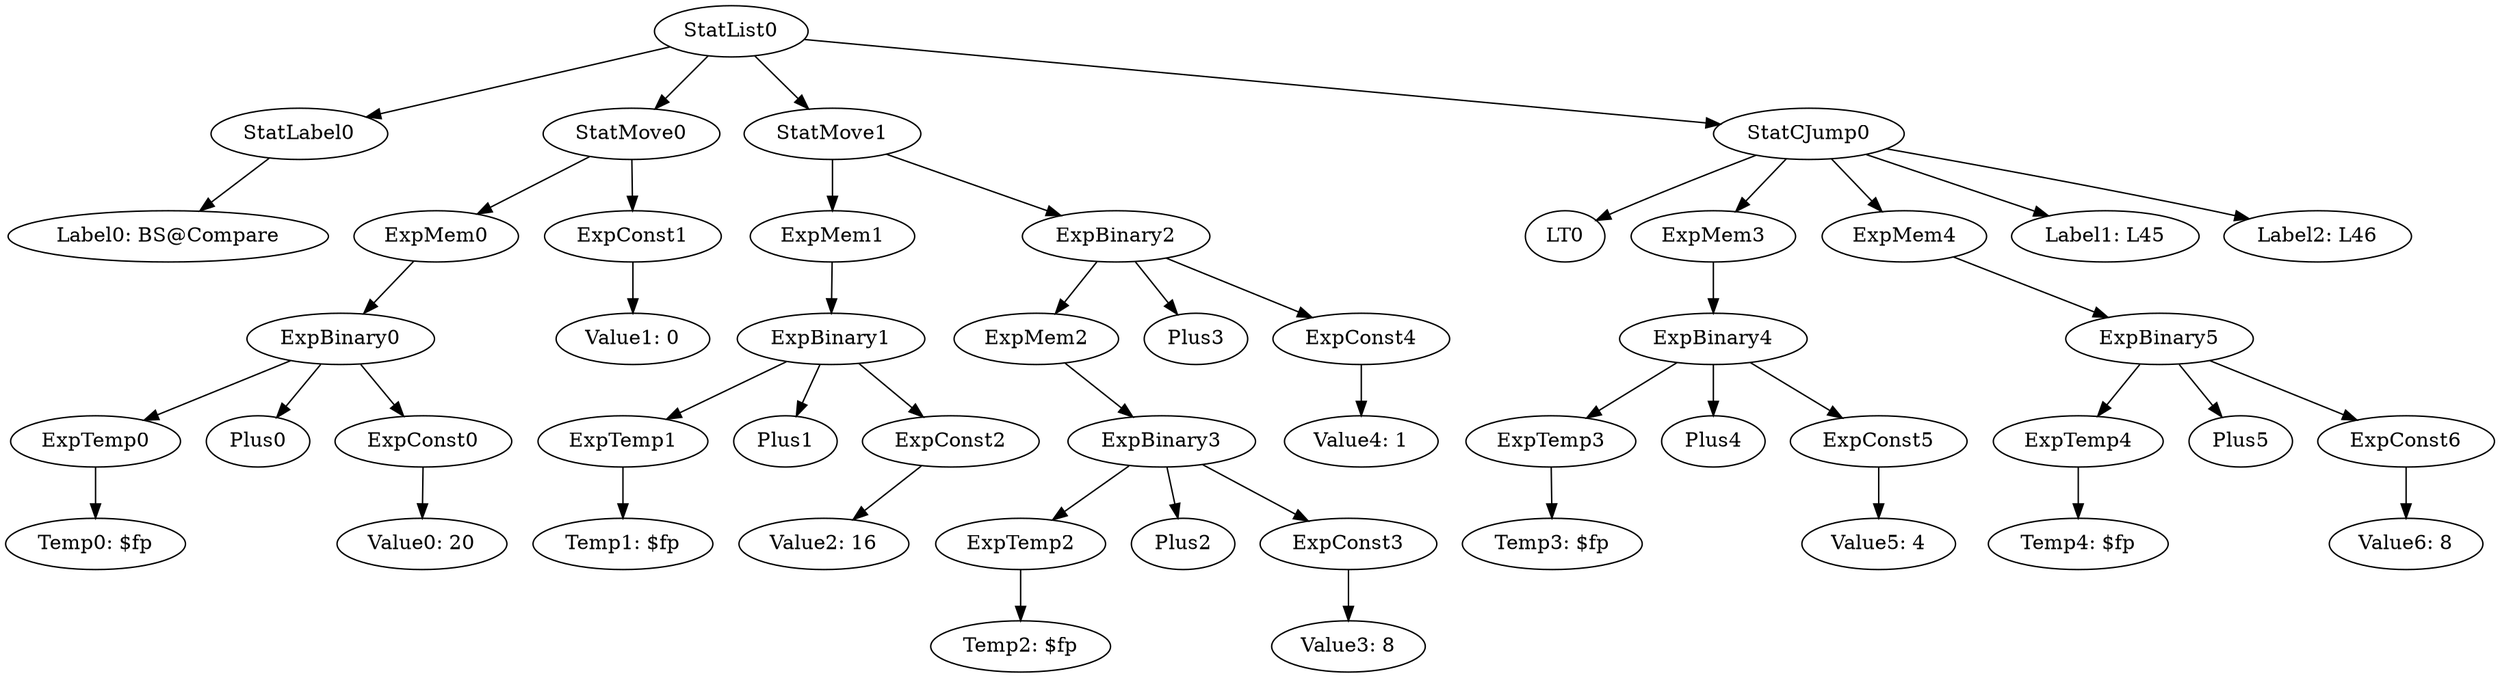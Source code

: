 digraph {
	ordering = out;
	ExpConst6 -> "Value6: 8";
	ExpBinary5 -> ExpTemp4;
	ExpBinary5 -> Plus5;
	ExpBinary5 -> ExpConst6;
	ExpTemp4 -> "Temp4: $fp";
	ExpMem3 -> ExpBinary4;
	ExpTemp1 -> "Temp1: $fp";
	ExpBinary1 -> ExpTemp1;
	ExpBinary1 -> Plus1;
	ExpBinary1 -> ExpConst2;
	ExpMem0 -> ExpBinary0;
	ExpConst1 -> "Value1: 0";
	ExpConst0 -> "Value0: 20";
	ExpMem1 -> ExpBinary1;
	StatLabel0 -> "Label0: BS@Compare";
	StatList0 -> StatLabel0;
	StatList0 -> StatMove0;
	StatList0 -> StatMove1;
	StatList0 -> StatCJump0;
	ExpTemp0 -> "Temp0: $fp";
	ExpConst5 -> "Value5: 4";
	ExpBinary3 -> ExpTemp2;
	ExpBinary3 -> Plus2;
	ExpBinary3 -> ExpConst3;
	ExpMem2 -> ExpBinary3;
	StatMove0 -> ExpMem0;
	StatMove0 -> ExpConst1;
	ExpMem4 -> ExpBinary5;
	ExpBinary0 -> ExpTemp0;
	ExpBinary0 -> Plus0;
	ExpBinary0 -> ExpConst0;
	ExpConst2 -> "Value2: 16";
	ExpConst3 -> "Value3: 8";
	ExpTemp2 -> "Temp2: $fp";
	ExpBinary2 -> ExpMem2;
	ExpBinary2 -> Plus3;
	ExpBinary2 -> ExpConst4;
	ExpConst4 -> "Value4: 1";
	StatMove1 -> ExpMem1;
	StatMove1 -> ExpBinary2;
	StatCJump0 -> LT0;
	StatCJump0 -> ExpMem3;
	StatCJump0 -> ExpMem4;
	StatCJump0 -> "Label1: L45";
	StatCJump0 -> "Label2: L46";
	ExpTemp3 -> "Temp3: $fp";
	ExpBinary4 -> ExpTemp3;
	ExpBinary4 -> Plus4;
	ExpBinary4 -> ExpConst5;
}

